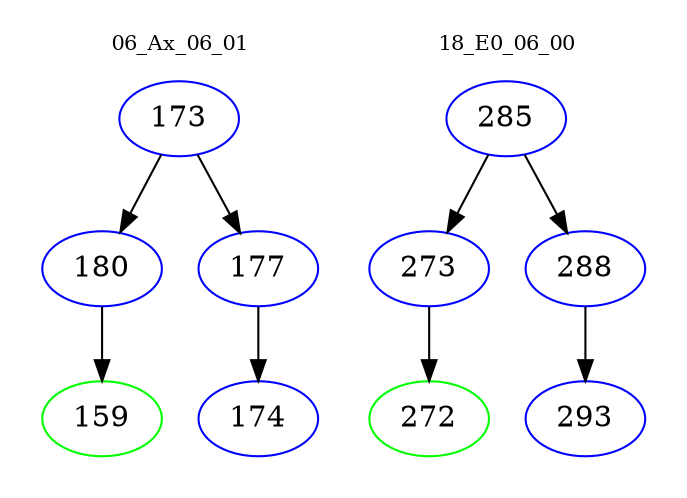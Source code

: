 digraph{
subgraph cluster_0 {
color = white
label = "06_Ax_06_01";
fontsize=10;
T0_173 [label="173", color="blue"]
T0_173 -> T0_180 [color="black"]
T0_180 [label="180", color="blue"]
T0_180 -> T0_159 [color="black"]
T0_159 [label="159", color="green"]
T0_173 -> T0_177 [color="black"]
T0_177 [label="177", color="blue"]
T0_177 -> T0_174 [color="black"]
T0_174 [label="174", color="blue"]
}
subgraph cluster_1 {
color = white
label = "18_E0_06_00";
fontsize=10;
T1_285 [label="285", color="blue"]
T1_285 -> T1_273 [color="black"]
T1_273 [label="273", color="blue"]
T1_273 -> T1_272 [color="black"]
T1_272 [label="272", color="green"]
T1_285 -> T1_288 [color="black"]
T1_288 [label="288", color="blue"]
T1_288 -> T1_293 [color="black"]
T1_293 [label="293", color="blue"]
}
}
